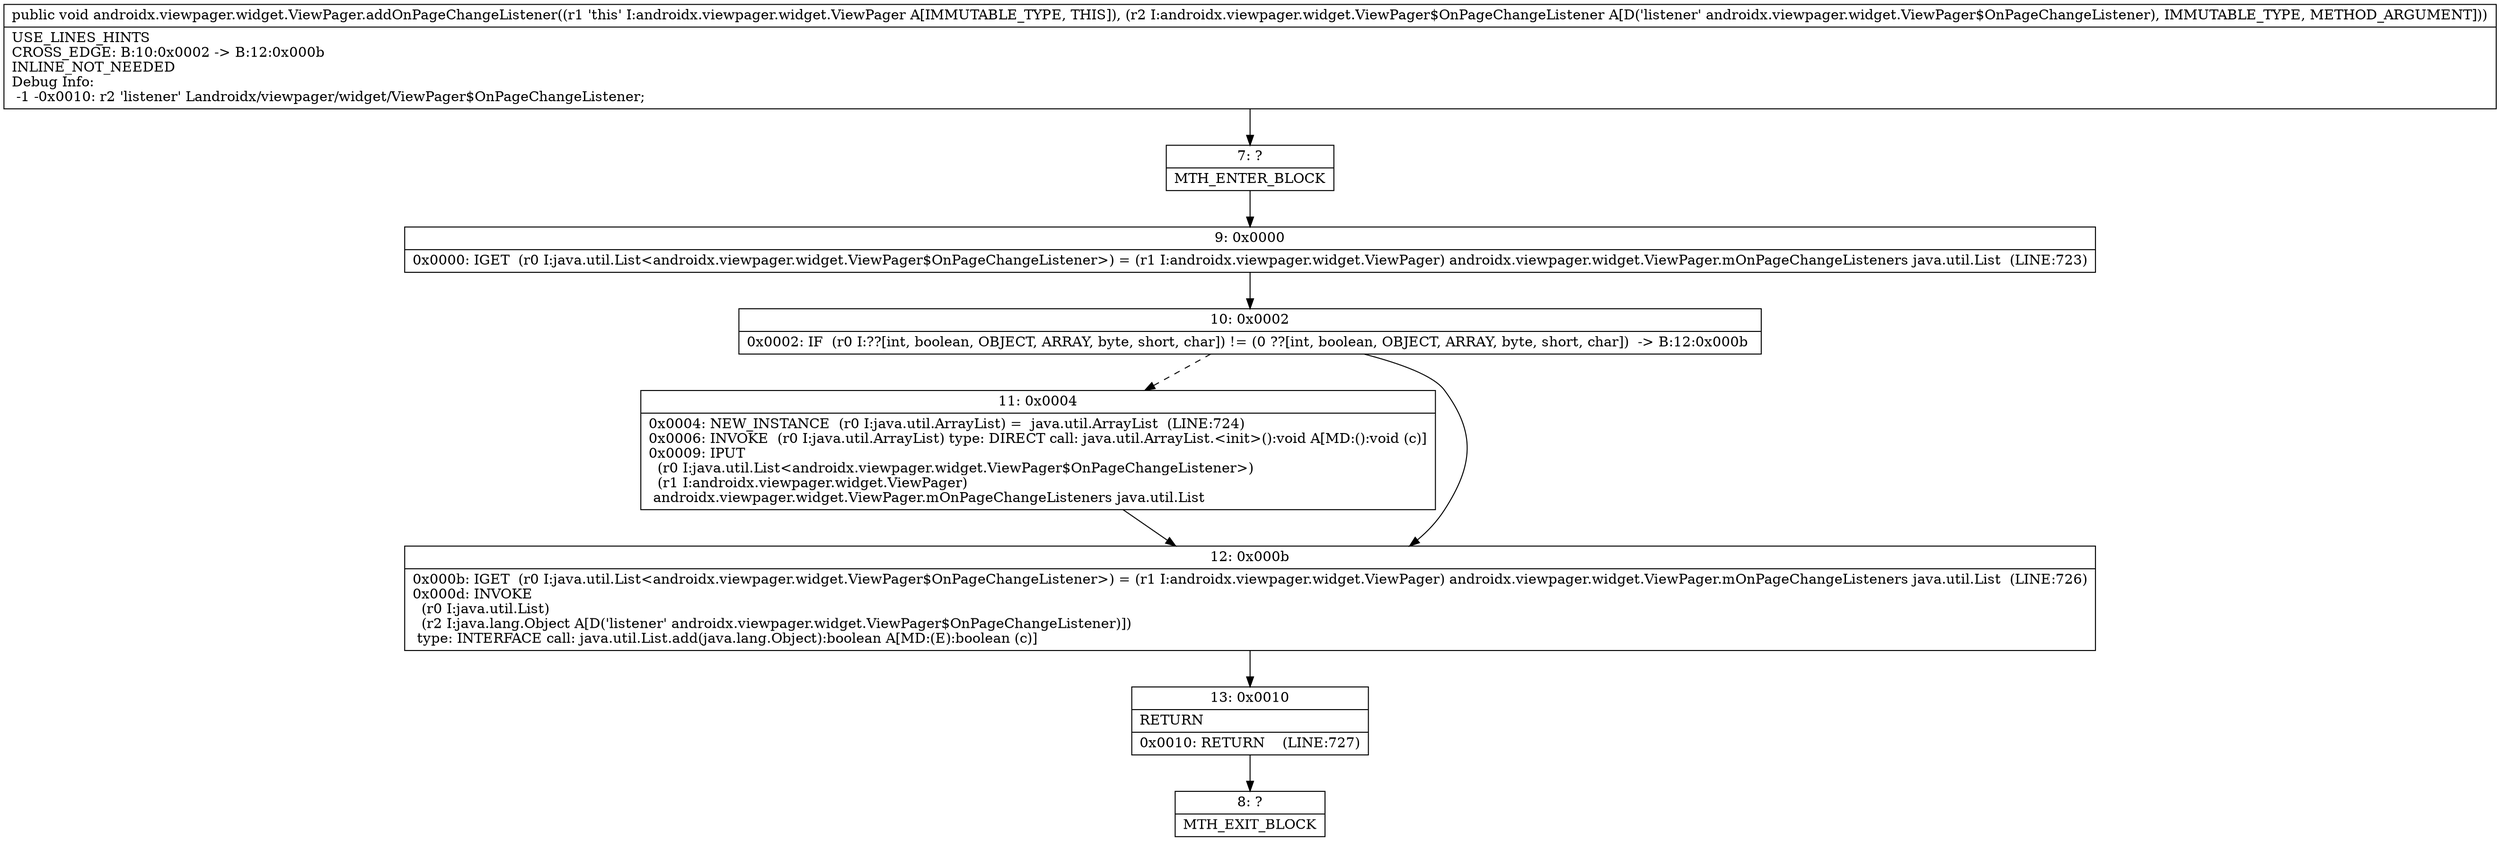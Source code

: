 digraph "CFG forandroidx.viewpager.widget.ViewPager.addOnPageChangeListener(Landroidx\/viewpager\/widget\/ViewPager$OnPageChangeListener;)V" {
Node_7 [shape=record,label="{7\:\ ?|MTH_ENTER_BLOCK\l}"];
Node_9 [shape=record,label="{9\:\ 0x0000|0x0000: IGET  (r0 I:java.util.List\<androidx.viewpager.widget.ViewPager$OnPageChangeListener\>) = (r1 I:androidx.viewpager.widget.ViewPager) androidx.viewpager.widget.ViewPager.mOnPageChangeListeners java.util.List  (LINE:723)\l}"];
Node_10 [shape=record,label="{10\:\ 0x0002|0x0002: IF  (r0 I:??[int, boolean, OBJECT, ARRAY, byte, short, char]) != (0 ??[int, boolean, OBJECT, ARRAY, byte, short, char])  \-\> B:12:0x000b \l}"];
Node_11 [shape=record,label="{11\:\ 0x0004|0x0004: NEW_INSTANCE  (r0 I:java.util.ArrayList) =  java.util.ArrayList  (LINE:724)\l0x0006: INVOKE  (r0 I:java.util.ArrayList) type: DIRECT call: java.util.ArrayList.\<init\>():void A[MD:():void (c)]\l0x0009: IPUT  \l  (r0 I:java.util.List\<androidx.viewpager.widget.ViewPager$OnPageChangeListener\>)\l  (r1 I:androidx.viewpager.widget.ViewPager)\l androidx.viewpager.widget.ViewPager.mOnPageChangeListeners java.util.List \l}"];
Node_12 [shape=record,label="{12\:\ 0x000b|0x000b: IGET  (r0 I:java.util.List\<androidx.viewpager.widget.ViewPager$OnPageChangeListener\>) = (r1 I:androidx.viewpager.widget.ViewPager) androidx.viewpager.widget.ViewPager.mOnPageChangeListeners java.util.List  (LINE:726)\l0x000d: INVOKE  \l  (r0 I:java.util.List)\l  (r2 I:java.lang.Object A[D('listener' androidx.viewpager.widget.ViewPager$OnPageChangeListener)])\l type: INTERFACE call: java.util.List.add(java.lang.Object):boolean A[MD:(E):boolean (c)]\l}"];
Node_13 [shape=record,label="{13\:\ 0x0010|RETURN\l|0x0010: RETURN    (LINE:727)\l}"];
Node_8 [shape=record,label="{8\:\ ?|MTH_EXIT_BLOCK\l}"];
MethodNode[shape=record,label="{public void androidx.viewpager.widget.ViewPager.addOnPageChangeListener((r1 'this' I:androidx.viewpager.widget.ViewPager A[IMMUTABLE_TYPE, THIS]), (r2 I:androidx.viewpager.widget.ViewPager$OnPageChangeListener A[D('listener' androidx.viewpager.widget.ViewPager$OnPageChangeListener), IMMUTABLE_TYPE, METHOD_ARGUMENT]))  | USE_LINES_HINTS\lCROSS_EDGE: B:10:0x0002 \-\> B:12:0x000b\lINLINE_NOT_NEEDED\lDebug Info:\l  \-1 \-0x0010: r2 'listener' Landroidx\/viewpager\/widget\/ViewPager$OnPageChangeListener;\l}"];
MethodNode -> Node_7;Node_7 -> Node_9;
Node_9 -> Node_10;
Node_10 -> Node_11[style=dashed];
Node_10 -> Node_12;
Node_11 -> Node_12;
Node_12 -> Node_13;
Node_13 -> Node_8;
}

